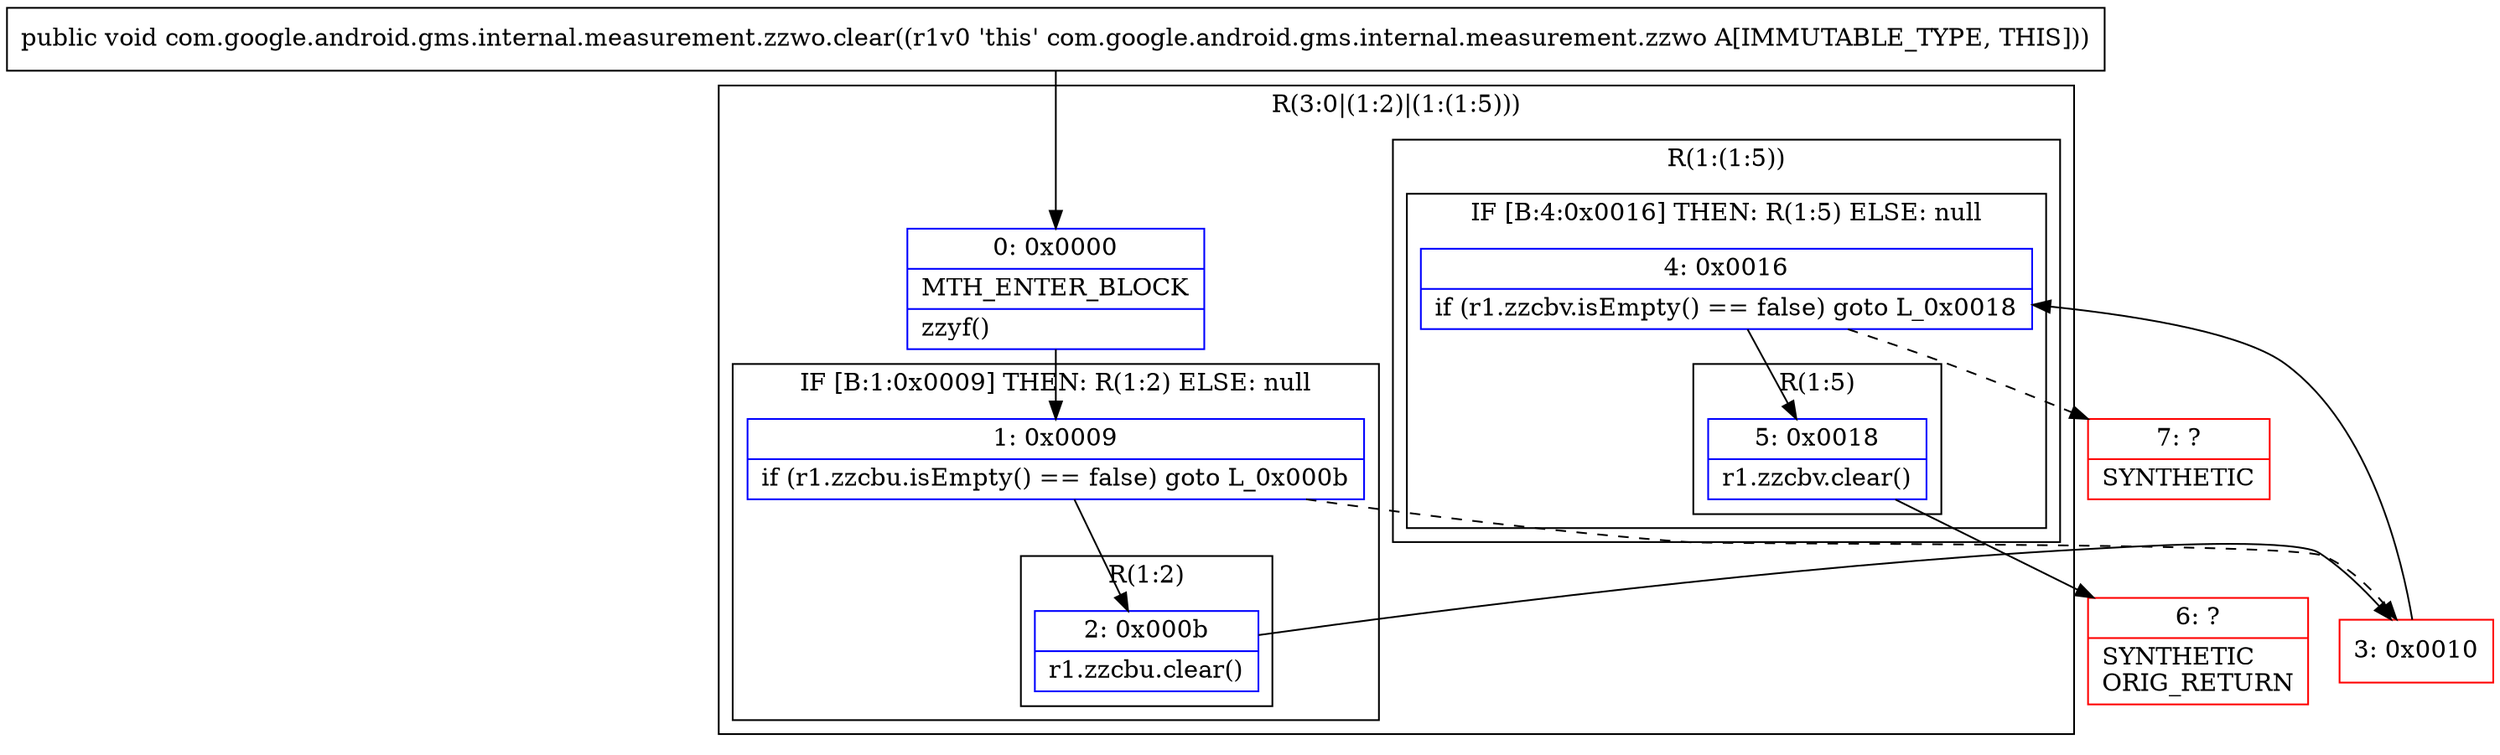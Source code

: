 digraph "CFG forcom.google.android.gms.internal.measurement.zzwo.clear()V" {
subgraph cluster_Region_553281948 {
label = "R(3:0|(1:2)|(1:(1:5)))";
node [shape=record,color=blue];
Node_0 [shape=record,label="{0\:\ 0x0000|MTH_ENTER_BLOCK\l|zzyf()\l}"];
subgraph cluster_IfRegion_808077783 {
label = "IF [B:1:0x0009] THEN: R(1:2) ELSE: null";
node [shape=record,color=blue];
Node_1 [shape=record,label="{1\:\ 0x0009|if (r1.zzcbu.isEmpty() == false) goto L_0x000b\l}"];
subgraph cluster_Region_480857271 {
label = "R(1:2)";
node [shape=record,color=blue];
Node_2 [shape=record,label="{2\:\ 0x000b|r1.zzcbu.clear()\l}"];
}
}
subgraph cluster_Region_469115563 {
label = "R(1:(1:5))";
node [shape=record,color=blue];
subgraph cluster_IfRegion_1756569280 {
label = "IF [B:4:0x0016] THEN: R(1:5) ELSE: null";
node [shape=record,color=blue];
Node_4 [shape=record,label="{4\:\ 0x0016|if (r1.zzcbv.isEmpty() == false) goto L_0x0018\l}"];
subgraph cluster_Region_179672816 {
label = "R(1:5)";
node [shape=record,color=blue];
Node_5 [shape=record,label="{5\:\ 0x0018|r1.zzcbv.clear()\l}"];
}
}
}
}
Node_3 [shape=record,color=red,label="{3\:\ 0x0010}"];
Node_6 [shape=record,color=red,label="{6\:\ ?|SYNTHETIC\lORIG_RETURN\l}"];
Node_7 [shape=record,color=red,label="{7\:\ ?|SYNTHETIC\l}"];
MethodNode[shape=record,label="{public void com.google.android.gms.internal.measurement.zzwo.clear((r1v0 'this' com.google.android.gms.internal.measurement.zzwo A[IMMUTABLE_TYPE, THIS])) }"];
MethodNode -> Node_0;
Node_0 -> Node_1;
Node_1 -> Node_2;
Node_1 -> Node_3[style=dashed];
Node_2 -> Node_3;
Node_4 -> Node_5;
Node_4 -> Node_7[style=dashed];
Node_5 -> Node_6;
Node_3 -> Node_4;
}

